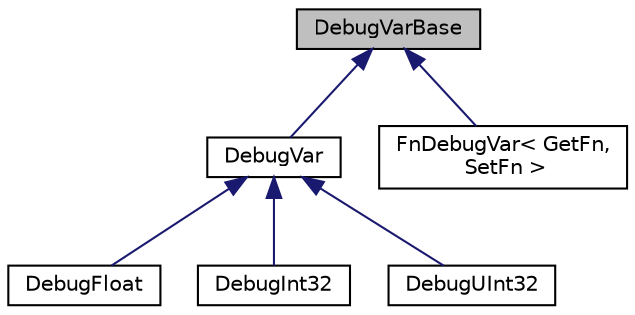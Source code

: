 digraph "DebugVarBase"
{
 // LATEX_PDF_SIZE
  edge [fontname="Helvetica",fontsize="10",labelfontname="Helvetica",labelfontsize="10"];
  node [fontname="Helvetica",fontsize="10",shape=record];
  Node1 [label="DebugVarBase",height=0.2,width=0.4,color="black", fillcolor="grey75", style="filled", fontcolor="black",tooltip=" "];
  Node1 -> Node2 [dir="back",color="midnightblue",fontsize="10",style="solid",fontname="Helvetica"];
  Node2 [label="DebugVar",height=0.2,width=0.4,color="black", fillcolor="white", style="filled",URL="$classDebugVar.html",tooltip=" "];
  Node2 -> Node3 [dir="back",color="midnightblue",fontsize="10",style="solid",fontname="Helvetica"];
  Node3 [label="DebugFloat",height=0.2,width=0.4,color="black", fillcolor="white", style="filled",URL="$classDebugFloat.html",tooltip=" "];
  Node2 -> Node4 [dir="back",color="midnightblue",fontsize="10",style="solid",fontname="Helvetica"];
  Node4 [label="DebugInt32",height=0.2,width=0.4,color="black", fillcolor="white", style="filled",URL="$classDebugInt32.html",tooltip=" "];
  Node2 -> Node5 [dir="back",color="midnightblue",fontsize="10",style="solid",fontname="Helvetica"];
  Node5 [label="DebugUInt32",height=0.2,width=0.4,color="black", fillcolor="white", style="filled",URL="$classDebugUInt32.html",tooltip=" "];
  Node1 -> Node6 [dir="back",color="midnightblue",fontsize="10",style="solid",fontname="Helvetica"];
  Node6 [label="FnDebugVar\< GetFn,\l SetFn \>",height=0.2,width=0.4,color="black", fillcolor="white", style="filled",URL="$classFnDebugVar.html",tooltip=" "];
}
